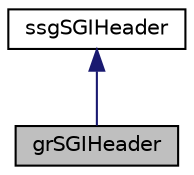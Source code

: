 digraph "grSGIHeader"
{
  edge [fontname="Helvetica",fontsize="10",labelfontname="Helvetica",labelfontsize="10"];
  node [fontname="Helvetica",fontsize="10",shape=record];
  Node1 [label="grSGIHeader",height=0.2,width=0.4,color="black", fillcolor="grey75", style="filled", fontcolor="black"];
  Node2 -> Node1 [dir="back",color="midnightblue",fontsize="10",style="solid",fontname="Helvetica"];
  Node2 [label="ssgSGIHeader",height=0.2,width=0.4,color="black", fillcolor="white", style="filled",URL="$classssg_s_g_i_header.html"];
}
